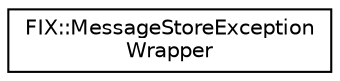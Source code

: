 digraph "Graphical Class Hierarchy"
{
  edge [fontname="Helvetica",fontsize="10",labelfontname="Helvetica",labelfontsize="10"];
  node [fontname="Helvetica",fontsize="10",shape=record];
  rankdir="LR";
  Node0 [label="FIX::MessageStoreException\lWrapper",height=0.2,width=0.4,color="black", fillcolor="white", style="filled",URL="$class_f_i_x_1_1_message_store_exception_wrapper.html"];
}
